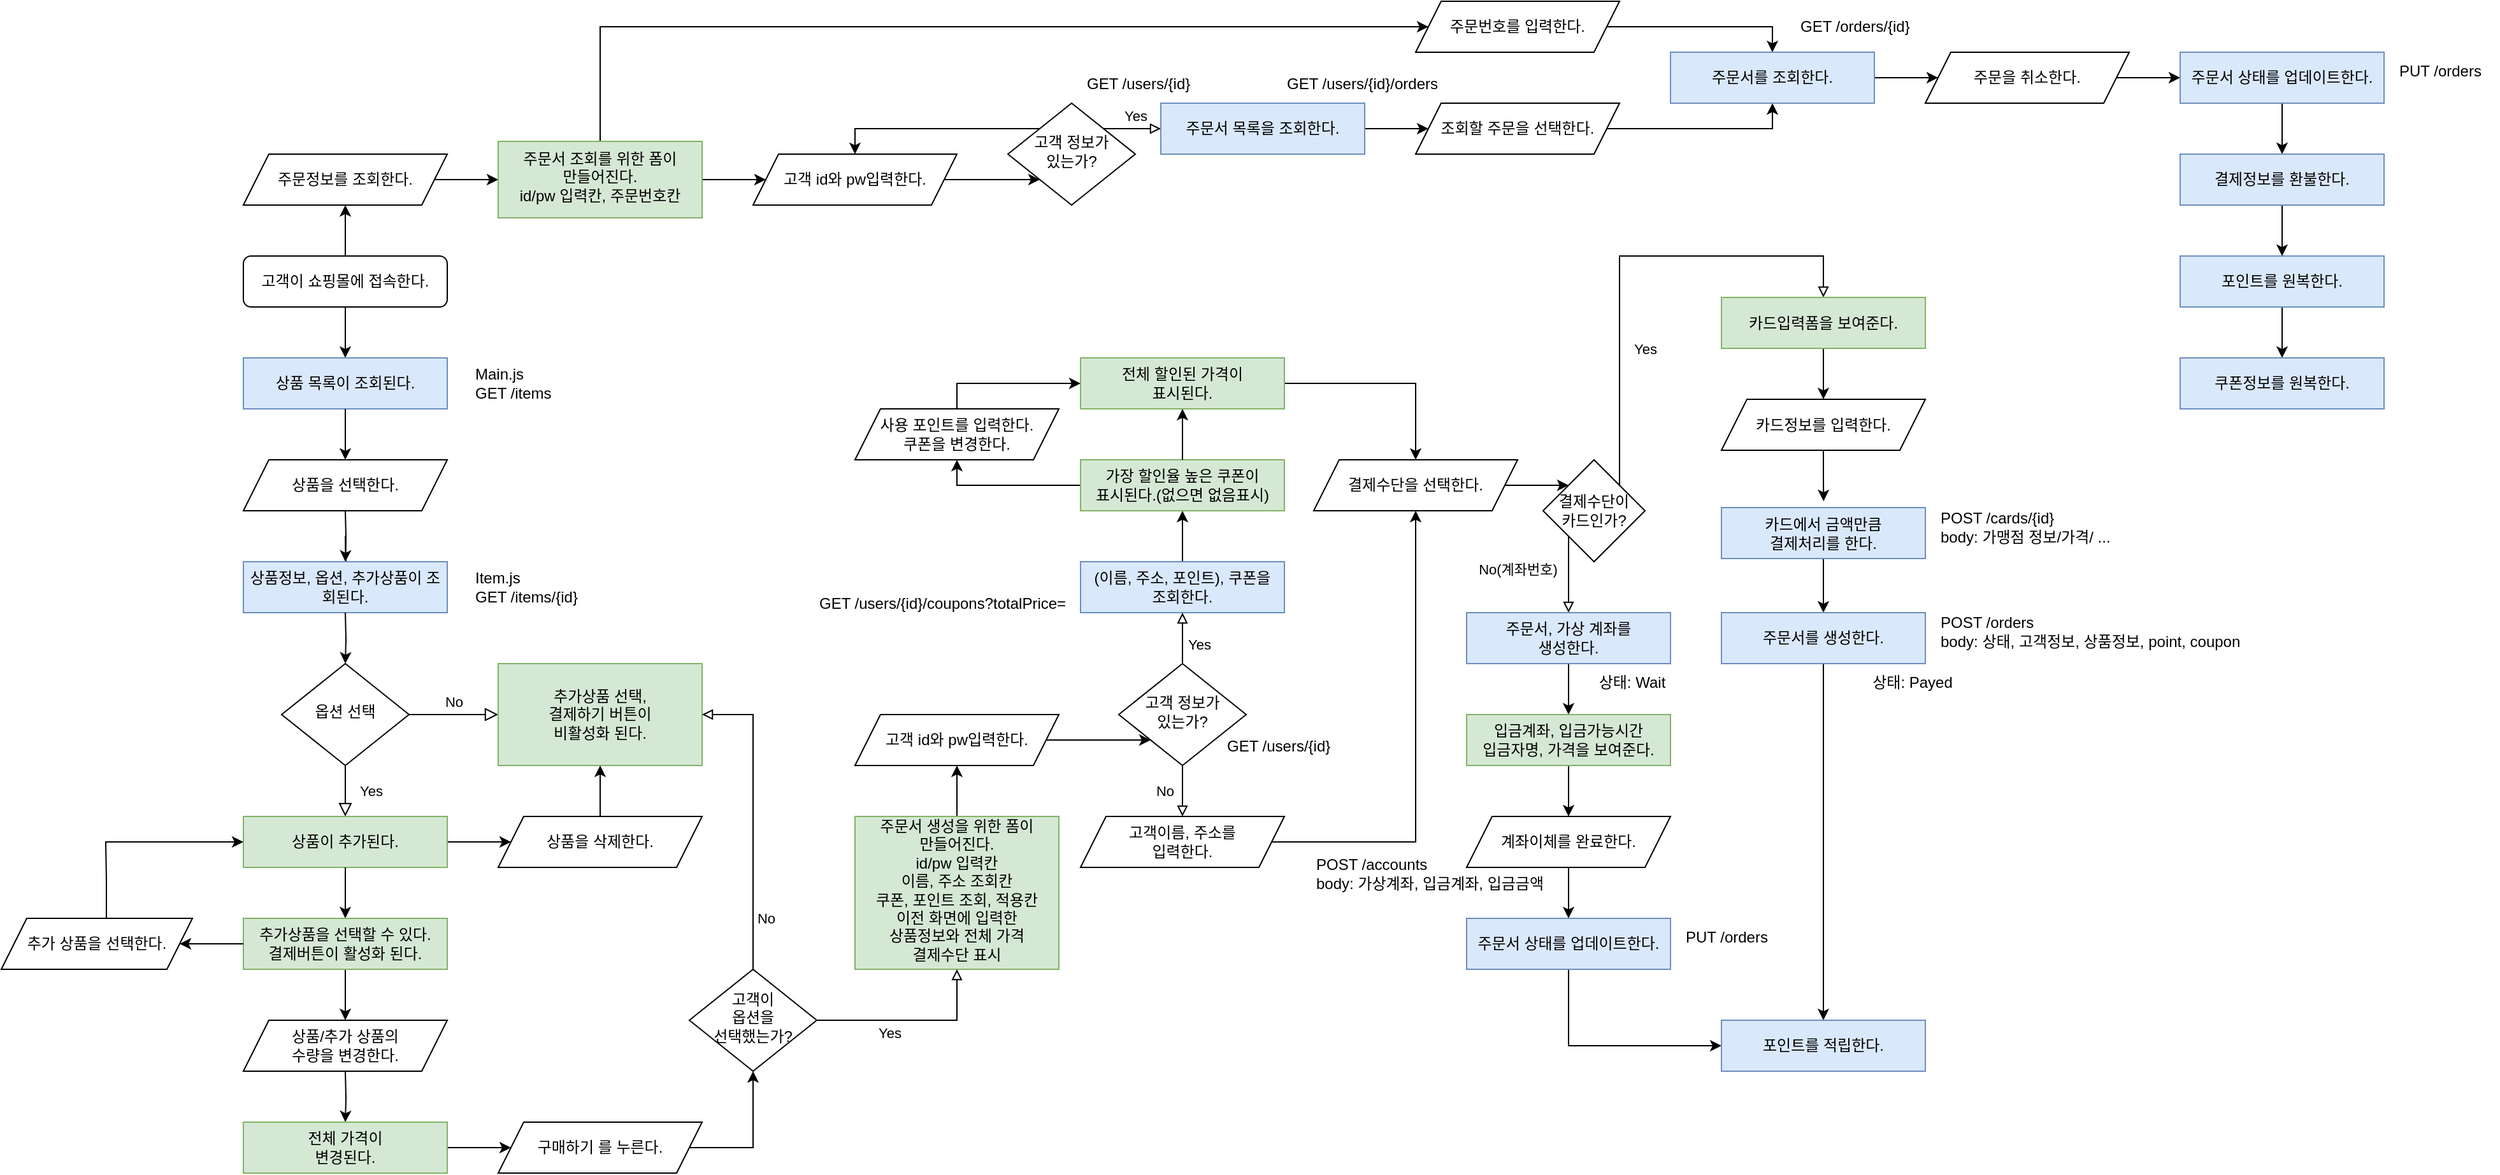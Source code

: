 <mxfile version="19.0.2" type="github">
  <diagram id="C5RBs43oDa-KdzZeNtuy" name="Page-1">
    <mxGraphModel dx="3025" dy="2531" grid="1" gridSize="10" guides="1" tooltips="1" connect="1" arrows="1" fold="1" page="1" pageScale="1" pageWidth="827" pageHeight="1169" math="0" shadow="0">
      <root>
        <mxCell id="WIyWlLk6GJQsqaUBKTNV-0" />
        <mxCell id="WIyWlLk6GJQsqaUBKTNV-1" parent="WIyWlLk6GJQsqaUBKTNV-0" />
        <mxCell id="dY1TT0LzCxmyBbOmpNRB-131" style="edgeStyle=orthogonalEdgeStyle;rounded=0;orthogonalLoop=1;jettySize=auto;html=1;exitX=0.5;exitY=0;exitDx=0;exitDy=0;endArrow=classic;endFill=1;" edge="1" parent="WIyWlLk6GJQsqaUBKTNV-1" source="WIyWlLk6GJQsqaUBKTNV-3" target="dY1TT0LzCxmyBbOmpNRB-130">
          <mxGeometry relative="1" as="geometry" />
        </mxCell>
        <mxCell id="WIyWlLk6GJQsqaUBKTNV-3" value="고객이 쇼핑몰에 접속한다." style="rounded=1;whiteSpace=wrap;html=1;fontSize=12;glass=0;strokeWidth=1;shadow=0;" parent="WIyWlLk6GJQsqaUBKTNV-1" vertex="1">
          <mxGeometry x="40" y="-120" width="160" height="40" as="geometry" />
        </mxCell>
        <mxCell id="WIyWlLk6GJQsqaUBKTNV-4" value="Yes" style="rounded=0;html=1;jettySize=auto;orthogonalLoop=1;fontSize=11;endArrow=block;endFill=0;endSize=8;strokeWidth=1;shadow=0;labelBackgroundColor=none;edgeStyle=orthogonalEdgeStyle;entryX=0.5;entryY=0;entryDx=0;entryDy=0;" parent="WIyWlLk6GJQsqaUBKTNV-1" source="WIyWlLk6GJQsqaUBKTNV-6" target="dY1TT0LzCxmyBbOmpNRB-15" edge="1">
          <mxGeometry y="20" relative="1" as="geometry">
            <mxPoint as="offset" />
            <mxPoint x="120" y="290" as="targetPoint" />
          </mxGeometry>
        </mxCell>
        <mxCell id="WIyWlLk6GJQsqaUBKTNV-5" value="No" style="edgeStyle=orthogonalEdgeStyle;rounded=0;html=1;jettySize=auto;orthogonalLoop=1;fontSize=11;endArrow=block;endFill=0;endSize=8;strokeWidth=1;shadow=0;labelBackgroundColor=none;entryX=0;entryY=0.5;entryDx=0;entryDy=0;" parent="WIyWlLk6GJQsqaUBKTNV-1" source="WIyWlLk6GJQsqaUBKTNV-6" target="WIyWlLk6GJQsqaUBKTNV-7" edge="1">
          <mxGeometry y="10" relative="1" as="geometry">
            <mxPoint as="offset" />
            <mxPoint x="220" y="220" as="targetPoint" />
          </mxGeometry>
        </mxCell>
        <mxCell id="WIyWlLk6GJQsqaUBKTNV-6" value="옵션 선택" style="rhombus;whiteSpace=wrap;html=1;shadow=0;fontFamily=Helvetica;fontSize=12;align=center;strokeWidth=1;spacing=6;spacingTop=-4;" parent="WIyWlLk6GJQsqaUBKTNV-1" vertex="1">
          <mxGeometry x="70" y="200" width="100" height="80" as="geometry" />
        </mxCell>
        <mxCell id="WIyWlLk6GJQsqaUBKTNV-7" value="추가상품 선택, &lt;br&gt;결제하기 버튼이 &lt;br&gt;비활성화 된다." style="rounded=0;whiteSpace=wrap;html=1;fontSize=12;glass=0;strokeWidth=1;shadow=0;fillColor=#d5e8d4;strokeColor=#82b366;" parent="WIyWlLk6GJQsqaUBKTNV-1" vertex="1">
          <mxGeometry x="240" y="200" width="160" height="80" as="geometry" />
        </mxCell>
        <mxCell id="dY1TT0LzCxmyBbOmpNRB-2" style="edgeStyle=orthogonalEdgeStyle;rounded=0;orthogonalLoop=1;jettySize=auto;html=1;exitX=0.5;exitY=1;exitDx=0;exitDy=0;" edge="1" parent="WIyWlLk6GJQsqaUBKTNV-1" source="WIyWlLk6GJQsqaUBKTNV-3" target="dY1TT0LzCxmyBbOmpNRB-0">
          <mxGeometry relative="1" as="geometry">
            <mxPoint x="310" y="120" as="targetPoint" />
          </mxGeometry>
        </mxCell>
        <mxCell id="dY1TT0LzCxmyBbOmpNRB-0" value="상품 목록이 조회된다." style="rounded=0;whiteSpace=wrap;html=1;fontSize=12;glass=0;strokeWidth=1;shadow=0;fillColor=#dae8fc;strokeColor=#6c8ebf;" vertex="1" parent="WIyWlLk6GJQsqaUBKTNV-1">
          <mxGeometry x="40" y="-40" width="160" height="40" as="geometry" />
        </mxCell>
        <mxCell id="dY1TT0LzCxmyBbOmpNRB-3" style="edgeStyle=orthogonalEdgeStyle;rounded=0;orthogonalLoop=1;jettySize=auto;html=1;exitX=0.5;exitY=1;exitDx=0;exitDy=0;" edge="1" parent="WIyWlLk6GJQsqaUBKTNV-1" source="dY1TT0LzCxmyBbOmpNRB-0">
          <mxGeometry relative="1" as="geometry">
            <mxPoint x="120" y="40" as="sourcePoint" />
            <mxPoint x="120" y="40" as="targetPoint" />
          </mxGeometry>
        </mxCell>
        <mxCell id="dY1TT0LzCxmyBbOmpNRB-10" value="" style="edgeStyle=orthogonalEdgeStyle;rounded=0;orthogonalLoop=1;jettySize=auto;html=1;" edge="1" parent="WIyWlLk6GJQsqaUBKTNV-1" target="dY1TT0LzCxmyBbOmpNRB-9">
          <mxGeometry relative="1" as="geometry">
            <mxPoint x="120" y="80.0" as="sourcePoint" />
          </mxGeometry>
        </mxCell>
        <mxCell id="dY1TT0LzCxmyBbOmpNRB-5" value="Item.js&lt;br&gt;GET /items/{id}" style="text;html=1;strokeColor=none;fillColor=none;align=left;verticalAlign=middle;whiteSpace=wrap;rounded=0;" vertex="1" parent="WIyWlLk6GJQsqaUBKTNV-1">
          <mxGeometry x="220" y="125" width="140" height="30" as="geometry" />
        </mxCell>
        <mxCell id="dY1TT0LzCxmyBbOmpNRB-6" value="Main.js&lt;br&gt;GET /items" style="text;html=1;strokeColor=none;fillColor=none;align=left;verticalAlign=middle;whiteSpace=wrap;rounded=0;" vertex="1" parent="WIyWlLk6GJQsqaUBKTNV-1">
          <mxGeometry x="220" y="-35" width="170" height="30" as="geometry" />
        </mxCell>
        <mxCell id="dY1TT0LzCxmyBbOmpNRB-8" style="edgeStyle=orthogonalEdgeStyle;rounded=0;orthogonalLoop=1;jettySize=auto;html=1;exitX=0.5;exitY=1;exitDx=0;exitDy=0;" edge="1" parent="WIyWlLk6GJQsqaUBKTNV-1" target="dY1TT0LzCxmyBbOmpNRB-9">
          <mxGeometry relative="1" as="geometry">
            <mxPoint x="120" y="100" as="sourcePoint" />
            <mxPoint x="310" y="240" as="targetPoint" />
          </mxGeometry>
        </mxCell>
        <mxCell id="dY1TT0LzCxmyBbOmpNRB-9" value="상품정보, 옵션, 추가상품이 조회된다." style="rounded=0;whiteSpace=wrap;html=1;fontSize=12;glass=0;strokeWidth=1;shadow=0;fillColor=#dae8fc;strokeColor=#6c8ebf;" vertex="1" parent="WIyWlLk6GJQsqaUBKTNV-1">
          <mxGeometry x="40" y="120" width="160" height="40" as="geometry" />
        </mxCell>
        <mxCell id="dY1TT0LzCxmyBbOmpNRB-12" style="edgeStyle=orthogonalEdgeStyle;rounded=0;orthogonalLoop=1;jettySize=auto;html=1;entryX=0.5;entryY=0;entryDx=0;entryDy=0;" edge="1" parent="WIyWlLk6GJQsqaUBKTNV-1" target="WIyWlLk6GJQsqaUBKTNV-6">
          <mxGeometry relative="1" as="geometry">
            <mxPoint x="120" y="160" as="sourcePoint" />
            <mxPoint x="130" y="130" as="targetPoint" />
          </mxGeometry>
        </mxCell>
        <mxCell id="dY1TT0LzCxmyBbOmpNRB-30" value="" style="edgeStyle=orthogonalEdgeStyle;rounded=0;orthogonalLoop=1;jettySize=auto;html=1;entryX=0;entryY=0.5;entryDx=0;entryDy=0;" edge="1" parent="WIyWlLk6GJQsqaUBKTNV-1" source="dY1TT0LzCxmyBbOmpNRB-15" target="dY1TT0LzCxmyBbOmpNRB-52">
          <mxGeometry relative="1" as="geometry">
            <mxPoint x="240" y="340" as="targetPoint" />
          </mxGeometry>
        </mxCell>
        <mxCell id="dY1TT0LzCxmyBbOmpNRB-15" value="상품이 추가된다." style="rounded=0;whiteSpace=wrap;html=1;fontSize=12;glass=0;strokeWidth=1;shadow=0;fillColor=#d5e8d4;strokeColor=#82b366;" vertex="1" parent="WIyWlLk6GJQsqaUBKTNV-1">
          <mxGeometry x="40" y="320" width="160" height="40" as="geometry" />
        </mxCell>
        <mxCell id="dY1TT0LzCxmyBbOmpNRB-20" style="edgeStyle=orthogonalEdgeStyle;rounded=0;orthogonalLoop=1;jettySize=auto;html=1;exitX=0.5;exitY=1;exitDx=0;exitDy=0;entryX=0.5;entryY=0;entryDx=0;entryDy=0;" edge="1" parent="WIyWlLk6GJQsqaUBKTNV-1" source="dY1TT0LzCxmyBbOmpNRB-15" target="dY1TT0LzCxmyBbOmpNRB-26">
          <mxGeometry relative="1" as="geometry">
            <mxPoint x="19.89" y="330" as="sourcePoint" />
            <mxPoint x="19.89" y="350" as="targetPoint" />
            <Array as="points">
              <mxPoint x="120" y="400" />
            </Array>
          </mxGeometry>
        </mxCell>
        <mxCell id="dY1TT0LzCxmyBbOmpNRB-23" style="edgeStyle=orthogonalEdgeStyle;rounded=0;orthogonalLoop=1;jettySize=auto;html=1;entryX=0;entryY=0.5;entryDx=0;entryDy=0;exitX=0.55;exitY=-0.002;exitDx=0;exitDy=0;exitPerimeter=0;" edge="1" parent="WIyWlLk6GJQsqaUBKTNV-1" source="dY1TT0LzCxmyBbOmpNRB-55" target="dY1TT0LzCxmyBbOmpNRB-15">
          <mxGeometry relative="1" as="geometry">
            <mxPoint x="-160" y="420" as="sourcePoint" />
            <mxPoint y="380.0" as="targetPoint" />
            <Array as="points">
              <mxPoint x="-68" y="370" />
              <mxPoint x="-68" y="370" />
              <mxPoint x="-68" y="340" />
            </Array>
          </mxGeometry>
        </mxCell>
        <mxCell id="dY1TT0LzCxmyBbOmpNRB-33" value="" style="edgeStyle=orthogonalEdgeStyle;rounded=0;orthogonalLoop=1;jettySize=auto;html=1;" edge="1" parent="WIyWlLk6GJQsqaUBKTNV-1" source="dY1TT0LzCxmyBbOmpNRB-26">
          <mxGeometry relative="1" as="geometry">
            <mxPoint x="120" y="480" as="targetPoint" />
          </mxGeometry>
        </mxCell>
        <mxCell id="dY1TT0LzCxmyBbOmpNRB-26" value="&lt;span style=&quot;&quot;&gt;추가상품을 선택할 수 있다.&lt;/span&gt;&lt;br style=&quot;&quot;&gt;&lt;span style=&quot;&quot;&gt;결제버튼이 활성화 된다.&lt;/span&gt;" style="rounded=0;whiteSpace=wrap;html=1;fontSize=12;glass=0;strokeWidth=1;shadow=0;fillColor=#d5e8d4;strokeColor=#82b366;" vertex="1" parent="WIyWlLk6GJQsqaUBKTNV-1">
          <mxGeometry x="40" y="400" width="160" height="40" as="geometry" />
        </mxCell>
        <mxCell id="dY1TT0LzCxmyBbOmpNRB-28" style="edgeStyle=orthogonalEdgeStyle;rounded=0;orthogonalLoop=1;jettySize=auto;html=1;exitX=0;exitY=0.5;exitDx=0;exitDy=0;entryX=1;entryY=0.5;entryDx=0;entryDy=0;" edge="1" parent="WIyWlLk6GJQsqaUBKTNV-1" source="dY1TT0LzCxmyBbOmpNRB-26" target="dY1TT0LzCxmyBbOmpNRB-55">
          <mxGeometry relative="1" as="geometry">
            <mxPoint x="10" y="390.0" as="sourcePoint" />
            <mxPoint y="420" as="targetPoint" />
            <Array as="points" />
          </mxGeometry>
        </mxCell>
        <mxCell id="dY1TT0LzCxmyBbOmpNRB-31" style="edgeStyle=orthogonalEdgeStyle;rounded=0;orthogonalLoop=1;jettySize=auto;html=1;exitX=0.5;exitY=0;exitDx=0;exitDy=0;" edge="1" parent="WIyWlLk6GJQsqaUBKTNV-1" source="dY1TT0LzCxmyBbOmpNRB-52" target="WIyWlLk6GJQsqaUBKTNV-7">
          <mxGeometry relative="1" as="geometry">
            <mxPoint x="400" y="340" as="sourcePoint" />
            <Array as="points">
              <mxPoint x="320" y="320" />
            </Array>
          </mxGeometry>
        </mxCell>
        <mxCell id="dY1TT0LzCxmyBbOmpNRB-37" value="" style="edgeStyle=orthogonalEdgeStyle;rounded=0;orthogonalLoop=1;jettySize=auto;html=1;" edge="1" parent="WIyWlLk6GJQsqaUBKTNV-1" target="dY1TT0LzCxmyBbOmpNRB-36">
          <mxGeometry relative="1" as="geometry">
            <mxPoint x="120" y="520" as="sourcePoint" />
          </mxGeometry>
        </mxCell>
        <mxCell id="dY1TT0LzCxmyBbOmpNRB-34" style="edgeStyle=orthogonalEdgeStyle;rounded=0;orthogonalLoop=1;jettySize=auto;html=1;exitX=0.5;exitY=1;exitDx=0;exitDy=0;" edge="1" parent="WIyWlLk6GJQsqaUBKTNV-1">
          <mxGeometry relative="1" as="geometry">
            <mxPoint x="120" y="520" as="sourcePoint" />
            <mxPoint x="120" y="520" as="targetPoint" />
          </mxGeometry>
        </mxCell>
        <mxCell id="dY1TT0LzCxmyBbOmpNRB-39" value="" style="edgeStyle=orthogonalEdgeStyle;rounded=0;orthogonalLoop=1;jettySize=auto;html=1;entryX=0;entryY=0.5;entryDx=0;entryDy=0;" edge="1" parent="WIyWlLk6GJQsqaUBKTNV-1" source="dY1TT0LzCxmyBbOmpNRB-36" target="dY1TT0LzCxmyBbOmpNRB-58">
          <mxGeometry relative="1" as="geometry">
            <mxPoint x="240" y="580" as="targetPoint" />
          </mxGeometry>
        </mxCell>
        <mxCell id="dY1TT0LzCxmyBbOmpNRB-36" value="전체 가격이 &lt;br&gt;변경된다." style="whiteSpace=wrap;html=1;rounded=0;glass=0;strokeWidth=1;shadow=0;fillColor=#d5e8d4;strokeColor=#82b366;" vertex="1" parent="WIyWlLk6GJQsqaUBKTNV-1">
          <mxGeometry x="40" y="560" width="160" height="40" as="geometry" />
        </mxCell>
        <mxCell id="dY1TT0LzCxmyBbOmpNRB-41" style="edgeStyle=orthogonalEdgeStyle;rounded=0;orthogonalLoop=1;jettySize=auto;html=1;exitX=1;exitY=0.5;exitDx=0;exitDy=0;entryX=0.5;entryY=1;entryDx=0;entryDy=0;" edge="1" parent="WIyWlLk6GJQsqaUBKTNV-1" source="dY1TT0LzCxmyBbOmpNRB-58" target="dY1TT0LzCxmyBbOmpNRB-40">
          <mxGeometry relative="1" as="geometry">
            <mxPoint x="400" y="580" as="sourcePoint" />
            <Array as="points">
              <mxPoint x="440" y="580" />
            </Array>
          </mxGeometry>
        </mxCell>
        <mxCell id="dY1TT0LzCxmyBbOmpNRB-43" style="edgeStyle=orthogonalEdgeStyle;rounded=0;orthogonalLoop=1;jettySize=auto;html=1;exitX=0.5;exitY=0;exitDx=0;exitDy=0;entryX=1;entryY=0.5;entryDx=0;entryDy=0;endArrow=block;endFill=0;" edge="1" parent="WIyWlLk6GJQsqaUBKTNV-1" source="dY1TT0LzCxmyBbOmpNRB-40" target="WIyWlLk6GJQsqaUBKTNV-7">
          <mxGeometry relative="1" as="geometry" />
        </mxCell>
        <mxCell id="dY1TT0LzCxmyBbOmpNRB-44" value="No" style="edgeLabel;html=1;align=center;verticalAlign=middle;resizable=0;points=[];" vertex="1" connectable="0" parent="dY1TT0LzCxmyBbOmpNRB-43">
          <mxGeometry x="-0.468" y="-4" relative="1" as="geometry">
            <mxPoint x="6" y="24" as="offset" />
          </mxGeometry>
        </mxCell>
        <mxCell id="dY1TT0LzCxmyBbOmpNRB-46" value="" style="edgeStyle=orthogonalEdgeStyle;rounded=0;orthogonalLoop=1;jettySize=auto;html=1;entryX=0.5;entryY=1;entryDx=0;entryDy=0;exitX=0.5;exitY=0;exitDx=0;exitDy=0;" edge="1" parent="WIyWlLk6GJQsqaUBKTNV-1" source="dY1TT0LzCxmyBbOmpNRB-67" target="dY1TT0LzCxmyBbOmpNRB-47">
          <mxGeometry relative="1" as="geometry">
            <mxPoint x="890" y="150" as="sourcePoint" />
            <mxPoint x="920" y="150" as="targetPoint" />
          </mxGeometry>
        </mxCell>
        <mxCell id="dY1TT0LzCxmyBbOmpNRB-63" value="" style="edgeStyle=orthogonalEdgeStyle;rounded=0;orthogonalLoop=1;jettySize=auto;html=1;entryX=0.5;entryY=1;entryDx=0;entryDy=0;endArrow=block;endFill=0;" edge="1" parent="WIyWlLk6GJQsqaUBKTNV-1" source="dY1TT0LzCxmyBbOmpNRB-40" target="dY1TT0LzCxmyBbOmpNRB-62">
          <mxGeometry relative="1" as="geometry" />
        </mxCell>
        <mxCell id="dY1TT0LzCxmyBbOmpNRB-64" value="Yes" style="edgeLabel;html=1;align=center;verticalAlign=middle;resizable=0;points=[];" vertex="1" connectable="0" parent="dY1TT0LzCxmyBbOmpNRB-63">
          <mxGeometry x="-0.185" y="-3" relative="1" as="geometry">
            <mxPoint x="-4" y="7" as="offset" />
          </mxGeometry>
        </mxCell>
        <mxCell id="dY1TT0LzCxmyBbOmpNRB-40" value="고객이 &lt;br&gt;옵션을 &lt;br&gt;선택했는가?" style="rhombus;whiteSpace=wrap;html=1;shadow=0;fontFamily=Helvetica;fontSize=12;align=center;strokeWidth=1;spacing=6;spacingTop=-4;" vertex="1" parent="WIyWlLk6GJQsqaUBKTNV-1">
          <mxGeometry x="390" y="440" width="100" height="80" as="geometry" />
        </mxCell>
        <mxCell id="dY1TT0LzCxmyBbOmpNRB-87" style="edgeStyle=orthogonalEdgeStyle;rounded=0;orthogonalLoop=1;jettySize=auto;html=1;exitX=0;exitY=0.5;exitDx=0;exitDy=0;entryX=0.5;entryY=1;entryDx=0;entryDy=0;endArrow=classic;endFill=1;" edge="1" parent="WIyWlLk6GJQsqaUBKTNV-1" source="dY1TT0LzCxmyBbOmpNRB-47" target="dY1TT0LzCxmyBbOmpNRB-86">
          <mxGeometry relative="1" as="geometry" />
        </mxCell>
        <mxCell id="dY1TT0LzCxmyBbOmpNRB-47" value="가장 할인율 높은 쿠폰이 &lt;br&gt;표시된다.(없으면 없음표시)" style="rounded=0;whiteSpace=wrap;html=1;fillColor=#d5e8d4;strokeColor=#82b366;glass=0;strokeWidth=1;shadow=0;" vertex="1" parent="WIyWlLk6GJQsqaUBKTNV-1">
          <mxGeometry x="697" y="40" width="160" height="40" as="geometry" />
        </mxCell>
        <mxCell id="dY1TT0LzCxmyBbOmpNRB-48" value="GET /users/{id}" style="text;html=1;strokeColor=none;fillColor=none;align=left;verticalAlign=middle;whiteSpace=wrap;rounded=0;" vertex="1" parent="WIyWlLk6GJQsqaUBKTNV-1">
          <mxGeometry x="810" y="250" width="200" height="30" as="geometry" />
        </mxCell>
        <mxCell id="dY1TT0LzCxmyBbOmpNRB-51" value="상품을 선택한다." style="shape=parallelogram;perimeter=parallelogramPerimeter;whiteSpace=wrap;html=1;fixedSize=1;" vertex="1" parent="WIyWlLk6GJQsqaUBKTNV-1">
          <mxGeometry x="40" y="40" width="160" height="40" as="geometry" />
        </mxCell>
        <mxCell id="dY1TT0LzCxmyBbOmpNRB-52" value="&lt;span style=&quot;&quot;&gt;상품을 삭제한다.&lt;/span&gt;" style="shape=parallelogram;perimeter=parallelogramPerimeter;whiteSpace=wrap;html=1;fixedSize=1;" vertex="1" parent="WIyWlLk6GJQsqaUBKTNV-1">
          <mxGeometry x="240" y="320" width="160" height="40" as="geometry" />
        </mxCell>
        <mxCell id="dY1TT0LzCxmyBbOmpNRB-55" value="&lt;span style=&quot;&quot;&gt;추가 상품을 선택한다.&lt;/span&gt;" style="shape=parallelogram;perimeter=parallelogramPerimeter;whiteSpace=wrap;html=1;fixedSize=1;" vertex="1" parent="WIyWlLk6GJQsqaUBKTNV-1">
          <mxGeometry x="-150" y="400" width="150" height="40" as="geometry" />
        </mxCell>
        <mxCell id="dY1TT0LzCxmyBbOmpNRB-56" value="상품/추가 상품의&lt;br&gt;수량을 변경한다." style="shape=parallelogram;perimeter=parallelogramPerimeter;whiteSpace=wrap;html=1;fixedSize=1;" vertex="1" parent="WIyWlLk6GJQsqaUBKTNV-1">
          <mxGeometry x="40" y="480" width="160" height="40" as="geometry" />
        </mxCell>
        <mxCell id="dY1TT0LzCxmyBbOmpNRB-58" value="구매하기 를 누른다." style="shape=parallelogram;perimeter=parallelogramPerimeter;whiteSpace=wrap;html=1;fixedSize=1;" vertex="1" parent="WIyWlLk6GJQsqaUBKTNV-1">
          <mxGeometry x="240" y="560" width="160" height="40" as="geometry" />
        </mxCell>
        <mxCell id="dY1TT0LzCxmyBbOmpNRB-66" style="edgeStyle=orthogonalEdgeStyle;rounded=0;orthogonalLoop=1;jettySize=auto;html=1;entryX=0.5;entryY=1;entryDx=0;entryDy=0;" edge="1" parent="WIyWlLk6GJQsqaUBKTNV-1" source="dY1TT0LzCxmyBbOmpNRB-62" target="dY1TT0LzCxmyBbOmpNRB-65">
          <mxGeometry relative="1" as="geometry" />
        </mxCell>
        <mxCell id="dY1TT0LzCxmyBbOmpNRB-62" value="주문서 생성을 위한 폼이 &lt;br&gt;만들어진다.&lt;br&gt;id/pw 입력칸&lt;br&gt;이름, 주소 조회칸&lt;br&gt;쿠폰, 포인트 조회, 적용칸&lt;br&gt;이전 화면에 입력한 &lt;br&gt;상품정보와 전체 가격 &lt;br&gt;결제수단 표시" style="whiteSpace=wrap;html=1;shadow=0;strokeWidth=1;spacing=6;spacingTop=-4;fillColor=#d5e8d4;strokeColor=#82b366;" vertex="1" parent="WIyWlLk6GJQsqaUBKTNV-1">
          <mxGeometry x="520" y="320" width="160" height="120" as="geometry" />
        </mxCell>
        <mxCell id="dY1TT0LzCxmyBbOmpNRB-68" style="edgeStyle=orthogonalEdgeStyle;rounded=0;orthogonalLoop=1;jettySize=auto;html=1;exitX=1;exitY=0.5;exitDx=0;exitDy=0;entryX=0;entryY=1;entryDx=0;entryDy=0;" edge="1" parent="WIyWlLk6GJQsqaUBKTNV-1" source="dY1TT0LzCxmyBbOmpNRB-65" target="dY1TT0LzCxmyBbOmpNRB-72">
          <mxGeometry relative="1" as="geometry" />
        </mxCell>
        <mxCell id="dY1TT0LzCxmyBbOmpNRB-65" value="&lt;span style=&quot;&quot;&gt;고객 id와 pw입력한다.&lt;/span&gt;" style="shape=parallelogram;perimeter=parallelogramPerimeter;whiteSpace=wrap;html=1;fixedSize=1;" vertex="1" parent="WIyWlLk6GJQsqaUBKTNV-1">
          <mxGeometry x="520" y="240" width="160" height="40" as="geometry" />
        </mxCell>
        <mxCell id="dY1TT0LzCxmyBbOmpNRB-67" value="(이름, 주소, 포인트), 쿠폰을&lt;br&gt;조회한다." style="rounded=0;whiteSpace=wrap;html=1;fontSize=12;glass=0;strokeWidth=1;shadow=0;fillColor=#dae8fc;strokeColor=#6c8ebf;" vertex="1" parent="WIyWlLk6GJQsqaUBKTNV-1">
          <mxGeometry x="697" y="120" width="160" height="40" as="geometry" />
        </mxCell>
        <mxCell id="dY1TT0LzCxmyBbOmpNRB-71" value="GET /users/{id}/coupons?totalPrice=" style="text;html=1;strokeColor=none;fillColor=none;align=left;verticalAlign=middle;whiteSpace=wrap;rounded=0;" vertex="1" parent="WIyWlLk6GJQsqaUBKTNV-1">
          <mxGeometry x="490" y="137.5" width="203" height="30" as="geometry" />
        </mxCell>
        <mxCell id="dY1TT0LzCxmyBbOmpNRB-73" style="edgeStyle=orthogonalEdgeStyle;rounded=0;orthogonalLoop=1;jettySize=auto;html=1;exitX=0.5;exitY=0;exitDx=0;exitDy=0;entryX=0.5;entryY=1;entryDx=0;entryDy=0;endArrow=block;endFill=0;" edge="1" parent="WIyWlLk6GJQsqaUBKTNV-1" source="dY1TT0LzCxmyBbOmpNRB-72" target="dY1TT0LzCxmyBbOmpNRB-67">
          <mxGeometry relative="1" as="geometry" />
        </mxCell>
        <mxCell id="dY1TT0LzCxmyBbOmpNRB-75" value="Yes" style="edgeLabel;html=1;align=center;verticalAlign=middle;resizable=0;points=[];" vertex="1" connectable="0" parent="dY1TT0LzCxmyBbOmpNRB-73">
          <mxGeometry x="-0.147" y="1" relative="1" as="geometry">
            <mxPoint x="14" y="2" as="offset" />
          </mxGeometry>
        </mxCell>
        <mxCell id="dY1TT0LzCxmyBbOmpNRB-80" value="" style="edgeStyle=orthogonalEdgeStyle;rounded=0;orthogonalLoop=1;jettySize=auto;html=1;endArrow=block;endFill=0;exitX=0.5;exitY=1;exitDx=0;exitDy=0;" edge="1" parent="WIyWlLk6GJQsqaUBKTNV-1" source="dY1TT0LzCxmyBbOmpNRB-72" target="dY1TT0LzCxmyBbOmpNRB-81">
          <mxGeometry relative="1" as="geometry">
            <mxPoint x="777" y="160.0" as="targetPoint" />
          </mxGeometry>
        </mxCell>
        <mxCell id="dY1TT0LzCxmyBbOmpNRB-82" value="No" style="edgeLabel;html=1;align=center;verticalAlign=middle;resizable=0;points=[];" vertex="1" connectable="0" parent="dY1TT0LzCxmyBbOmpNRB-80">
          <mxGeometry x="0.459" relative="1" as="geometry">
            <mxPoint x="-14" y="-9" as="offset" />
          </mxGeometry>
        </mxCell>
        <mxCell id="dY1TT0LzCxmyBbOmpNRB-72" value="고객 정보가 &lt;br&gt;있는가?" style="rhombus;whiteSpace=wrap;html=1;shadow=0;fontFamily=Helvetica;fontSize=12;align=center;strokeWidth=1;spacing=6;spacingTop=-4;" vertex="1" parent="WIyWlLk6GJQsqaUBKTNV-1">
          <mxGeometry x="727" y="200" width="100" height="80" as="geometry" />
        </mxCell>
        <mxCell id="dY1TT0LzCxmyBbOmpNRB-91" style="edgeStyle=orthogonalEdgeStyle;rounded=0;orthogonalLoop=1;jettySize=auto;html=1;exitX=1;exitY=0.5;exitDx=0;exitDy=0;entryX=0.5;entryY=1;entryDx=0;entryDy=0;endArrow=classic;endFill=1;" edge="1" parent="WIyWlLk6GJQsqaUBKTNV-1" source="dY1TT0LzCxmyBbOmpNRB-81" target="dY1TT0LzCxmyBbOmpNRB-89">
          <mxGeometry relative="1" as="geometry" />
        </mxCell>
        <mxCell id="dY1TT0LzCxmyBbOmpNRB-81" value="고객이름, 주소를&lt;br&gt;입력한다." style="shape=parallelogram;perimeter=parallelogramPerimeter;whiteSpace=wrap;html=1;fixedSize=1;" vertex="1" parent="WIyWlLk6GJQsqaUBKTNV-1">
          <mxGeometry x="697" y="320" width="160" height="40" as="geometry" />
        </mxCell>
        <mxCell id="dY1TT0LzCxmyBbOmpNRB-90" style="edgeStyle=orthogonalEdgeStyle;rounded=0;orthogonalLoop=1;jettySize=auto;html=1;exitX=1;exitY=0.5;exitDx=0;exitDy=0;entryX=0.5;entryY=0;entryDx=0;entryDy=0;endArrow=classic;endFill=1;" edge="1" parent="WIyWlLk6GJQsqaUBKTNV-1" source="dY1TT0LzCxmyBbOmpNRB-84" target="dY1TT0LzCxmyBbOmpNRB-89">
          <mxGeometry relative="1" as="geometry" />
        </mxCell>
        <mxCell id="dY1TT0LzCxmyBbOmpNRB-84" value="전체 할인된 가격이 &lt;br&gt;표시된다." style="rounded=0;whiteSpace=wrap;html=1;fillColor=#d5e8d4;strokeColor=#82b366;glass=0;strokeWidth=1;shadow=0;" vertex="1" parent="WIyWlLk6GJQsqaUBKTNV-1">
          <mxGeometry x="697" y="-40" width="160" height="40" as="geometry" />
        </mxCell>
        <mxCell id="dY1TT0LzCxmyBbOmpNRB-85" value="" style="edgeStyle=orthogonalEdgeStyle;rounded=0;orthogonalLoop=1;jettySize=auto;html=1;entryX=0.5;entryY=1;entryDx=0;entryDy=0;" edge="1" parent="WIyWlLk6GJQsqaUBKTNV-1" source="dY1TT0LzCxmyBbOmpNRB-47" target="dY1TT0LzCxmyBbOmpNRB-84">
          <mxGeometry relative="1" as="geometry">
            <mxPoint x="777" y="40" as="sourcePoint" />
            <mxPoint x="787" y="90.0" as="targetPoint" />
          </mxGeometry>
        </mxCell>
        <mxCell id="dY1TT0LzCxmyBbOmpNRB-88" style="edgeStyle=orthogonalEdgeStyle;rounded=0;orthogonalLoop=1;jettySize=auto;html=1;exitX=0.5;exitY=0;exitDx=0;exitDy=0;entryX=0;entryY=0.5;entryDx=0;entryDy=0;endArrow=classic;endFill=1;" edge="1" parent="WIyWlLk6GJQsqaUBKTNV-1" source="dY1TT0LzCxmyBbOmpNRB-86" target="dY1TT0LzCxmyBbOmpNRB-84">
          <mxGeometry relative="1" as="geometry" />
        </mxCell>
        <mxCell id="dY1TT0LzCxmyBbOmpNRB-86" value="사용 포인트를 입력한다.&lt;br&gt;쿠폰을 변경한다." style="shape=parallelogram;perimeter=parallelogramPerimeter;whiteSpace=wrap;html=1;fixedSize=1;" vertex="1" parent="WIyWlLk6GJQsqaUBKTNV-1">
          <mxGeometry x="520" width="160" height="40" as="geometry" />
        </mxCell>
        <mxCell id="dY1TT0LzCxmyBbOmpNRB-94" style="edgeStyle=orthogonalEdgeStyle;rounded=0;orthogonalLoop=1;jettySize=auto;html=1;exitX=1;exitY=0.5;exitDx=0;exitDy=0;entryX=0;entryY=0;entryDx=0;entryDy=0;endArrow=classic;endFill=1;" edge="1" parent="WIyWlLk6GJQsqaUBKTNV-1" source="dY1TT0LzCxmyBbOmpNRB-89" target="dY1TT0LzCxmyBbOmpNRB-92">
          <mxGeometry relative="1" as="geometry" />
        </mxCell>
        <mxCell id="dY1TT0LzCxmyBbOmpNRB-89" value="결제수단을 선택한다." style="shape=parallelogram;perimeter=parallelogramPerimeter;whiteSpace=wrap;html=1;fixedSize=1;" vertex="1" parent="WIyWlLk6GJQsqaUBKTNV-1">
          <mxGeometry x="880" y="40" width="160" height="40" as="geometry" />
        </mxCell>
        <mxCell id="dY1TT0LzCxmyBbOmpNRB-96" style="edgeStyle=orthogonalEdgeStyle;rounded=0;orthogonalLoop=1;jettySize=auto;html=1;exitX=1;exitY=0;exitDx=0;exitDy=0;endArrow=block;endFill=0;entryX=0.5;entryY=0;entryDx=0;entryDy=0;" edge="1" parent="WIyWlLk6GJQsqaUBKTNV-1" source="dY1TT0LzCxmyBbOmpNRB-92" target="dY1TT0LzCxmyBbOmpNRB-97">
          <mxGeometry relative="1" as="geometry">
            <mxPoint x="1160" y="100" as="targetPoint" />
            <Array as="points">
              <mxPoint x="1120" y="-120" />
              <mxPoint x="1280" y="-120" />
            </Array>
          </mxGeometry>
        </mxCell>
        <mxCell id="dY1TT0LzCxmyBbOmpNRB-104" value="Yes" style="edgeLabel;html=1;align=center;verticalAlign=middle;resizable=0;points=[];" vertex="1" connectable="0" parent="dY1TT0LzCxmyBbOmpNRB-96">
          <mxGeometry x="-0.267" y="1" relative="1" as="geometry">
            <mxPoint x="21" y="29" as="offset" />
          </mxGeometry>
        </mxCell>
        <mxCell id="dY1TT0LzCxmyBbOmpNRB-103" style="edgeStyle=orthogonalEdgeStyle;rounded=0;orthogonalLoop=1;jettySize=auto;html=1;exitX=0;exitY=1;exitDx=0;exitDy=0;endArrow=block;endFill=0;entryX=0.5;entryY=0;entryDx=0;entryDy=0;" edge="1" parent="WIyWlLk6GJQsqaUBKTNV-1" source="dY1TT0LzCxmyBbOmpNRB-92" target="dY1TT0LzCxmyBbOmpNRB-111">
          <mxGeometry relative="1" as="geometry">
            <mxPoint x="1080" y="160" as="targetPoint" />
          </mxGeometry>
        </mxCell>
        <mxCell id="dY1TT0LzCxmyBbOmpNRB-105" value="No(계좌번호)" style="edgeLabel;html=1;align=center;verticalAlign=middle;resizable=0;points=[];" vertex="1" connectable="0" parent="dY1TT0LzCxmyBbOmpNRB-103">
          <mxGeometry x="0.26" y="1" relative="1" as="geometry">
            <mxPoint x="-41" y="-12" as="offset" />
          </mxGeometry>
        </mxCell>
        <mxCell id="dY1TT0LzCxmyBbOmpNRB-92" value="결제수단이&lt;br&gt;카드인가?" style="rhombus;whiteSpace=wrap;html=1;" vertex="1" parent="WIyWlLk6GJQsqaUBKTNV-1">
          <mxGeometry x="1060" y="40" width="80" height="80" as="geometry" />
        </mxCell>
        <mxCell id="dY1TT0LzCxmyBbOmpNRB-101" style="edgeStyle=orthogonalEdgeStyle;rounded=0;orthogonalLoop=1;jettySize=auto;html=1;exitX=0.5;exitY=1;exitDx=0;exitDy=0;entryX=0.5;entryY=0;entryDx=0;entryDy=0;endArrow=classic;endFill=1;" edge="1" parent="WIyWlLk6GJQsqaUBKTNV-1" source="dY1TT0LzCxmyBbOmpNRB-97" target="dY1TT0LzCxmyBbOmpNRB-100">
          <mxGeometry relative="1" as="geometry" />
        </mxCell>
        <mxCell id="dY1TT0LzCxmyBbOmpNRB-97" value="카드입력폼을 보여준다." style="rounded=0;whiteSpace=wrap;html=1;fillColor=#d5e8d4;strokeColor=#82b366;glass=0;strokeWidth=1;shadow=0;" vertex="1" parent="WIyWlLk6GJQsqaUBKTNV-1">
          <mxGeometry x="1200" y="-87.5" width="160" height="40" as="geometry" />
        </mxCell>
        <mxCell id="dY1TT0LzCxmyBbOmpNRB-107" style="edgeStyle=orthogonalEdgeStyle;rounded=0;orthogonalLoop=1;jettySize=auto;html=1;exitX=0.5;exitY=1;exitDx=0;exitDy=0;endArrow=classic;endFill=1;" edge="1" parent="WIyWlLk6GJQsqaUBKTNV-1" source="dY1TT0LzCxmyBbOmpNRB-100">
          <mxGeometry relative="1" as="geometry">
            <mxPoint x="1280.143" y="72.5" as="targetPoint" />
          </mxGeometry>
        </mxCell>
        <mxCell id="dY1TT0LzCxmyBbOmpNRB-100" value="카드정보를 입력한다." style="shape=parallelogram;perimeter=parallelogramPerimeter;whiteSpace=wrap;html=1;fixedSize=1;" vertex="1" parent="WIyWlLk6GJQsqaUBKTNV-1">
          <mxGeometry x="1200" y="-7.5" width="160" height="40" as="geometry" />
        </mxCell>
        <mxCell id="dY1TT0LzCxmyBbOmpNRB-113" style="edgeStyle=orthogonalEdgeStyle;rounded=0;orthogonalLoop=1;jettySize=auto;html=1;exitX=0.5;exitY=1;exitDx=0;exitDy=0;entryX=0.5;entryY=0;entryDx=0;entryDy=0;endArrow=classic;endFill=1;" edge="1" parent="WIyWlLk6GJQsqaUBKTNV-1" source="dY1TT0LzCxmyBbOmpNRB-108" target="dY1TT0LzCxmyBbOmpNRB-112">
          <mxGeometry relative="1" as="geometry" />
        </mxCell>
        <mxCell id="dY1TT0LzCxmyBbOmpNRB-108" value="카드에서 금액만큼 &lt;br&gt;결제처리를 한다." style="rounded=0;whiteSpace=wrap;html=1;fillColor=#dae8fc;strokeColor=#6c8ebf;glass=0;strokeWidth=1;shadow=0;" vertex="1" parent="WIyWlLk6GJQsqaUBKTNV-1">
          <mxGeometry x="1200" y="77.5" width="160" height="40" as="geometry" />
        </mxCell>
        <mxCell id="dY1TT0LzCxmyBbOmpNRB-110" value="POST /cards/{id}&lt;br&gt;body: 가맹점 정보/가격/ ..." style="text;html=1;strokeColor=none;fillColor=none;align=left;verticalAlign=middle;whiteSpace=wrap;rounded=0;" vertex="1" parent="WIyWlLk6GJQsqaUBKTNV-1">
          <mxGeometry x="1370" y="77.5" width="203" height="30" as="geometry" />
        </mxCell>
        <mxCell id="dY1TT0LzCxmyBbOmpNRB-119" style="edgeStyle=orthogonalEdgeStyle;rounded=0;orthogonalLoop=1;jettySize=auto;html=1;exitX=0.5;exitY=1;exitDx=0;exitDy=0;entryX=0.5;entryY=0;entryDx=0;entryDy=0;endArrow=classic;endFill=1;" edge="1" parent="WIyWlLk6GJQsqaUBKTNV-1" source="dY1TT0LzCxmyBbOmpNRB-111" target="dY1TT0LzCxmyBbOmpNRB-118">
          <mxGeometry relative="1" as="geometry" />
        </mxCell>
        <mxCell id="dY1TT0LzCxmyBbOmpNRB-111" value="주문서, 가상 계좌를 &lt;br&gt;생성한다." style="rounded=0;whiteSpace=wrap;html=1;fillColor=#dae8fc;strokeColor=#6c8ebf;glass=0;strokeWidth=1;shadow=0;" vertex="1" parent="WIyWlLk6GJQsqaUBKTNV-1">
          <mxGeometry x="1000" y="160" width="160" height="40" as="geometry" />
        </mxCell>
        <mxCell id="dY1TT0LzCxmyBbOmpNRB-128" style="edgeStyle=orthogonalEdgeStyle;rounded=0;orthogonalLoop=1;jettySize=auto;html=1;exitX=0.5;exitY=1;exitDx=0;exitDy=0;entryX=0.5;entryY=0;entryDx=0;entryDy=0;endArrow=classic;endFill=1;" edge="1" parent="WIyWlLk6GJQsqaUBKTNV-1" source="dY1TT0LzCxmyBbOmpNRB-112" target="dY1TT0LzCxmyBbOmpNRB-126">
          <mxGeometry relative="1" as="geometry" />
        </mxCell>
        <mxCell id="dY1TT0LzCxmyBbOmpNRB-112" value="주문서를 생성한다." style="rounded=0;whiteSpace=wrap;html=1;fillColor=#dae8fc;strokeColor=#6c8ebf;glass=0;strokeWidth=1;shadow=0;" vertex="1" parent="WIyWlLk6GJQsqaUBKTNV-1">
          <mxGeometry x="1200" y="160" width="160" height="40" as="geometry" />
        </mxCell>
        <mxCell id="dY1TT0LzCxmyBbOmpNRB-114" value="상태: Payed" style="text;html=1;strokeColor=none;fillColor=none;align=center;verticalAlign=middle;whiteSpace=wrap;rounded=0;" vertex="1" parent="WIyWlLk6GJQsqaUBKTNV-1">
          <mxGeometry x="1310" y="200" width="80" height="30" as="geometry" />
        </mxCell>
        <mxCell id="dY1TT0LzCxmyBbOmpNRB-117" value="상태: Wait" style="text;html=1;strokeColor=none;fillColor=none;align=center;verticalAlign=middle;whiteSpace=wrap;rounded=0;" vertex="1" parent="WIyWlLk6GJQsqaUBKTNV-1">
          <mxGeometry x="1100" y="200" width="60" height="30" as="geometry" />
        </mxCell>
        <mxCell id="dY1TT0LzCxmyBbOmpNRB-122" style="edgeStyle=orthogonalEdgeStyle;rounded=0;orthogonalLoop=1;jettySize=auto;html=1;exitX=0.5;exitY=1;exitDx=0;exitDy=0;entryX=0.5;entryY=0;entryDx=0;entryDy=0;endArrow=classic;endFill=1;" edge="1" parent="WIyWlLk6GJQsqaUBKTNV-1" source="dY1TT0LzCxmyBbOmpNRB-118" target="dY1TT0LzCxmyBbOmpNRB-121">
          <mxGeometry relative="1" as="geometry" />
        </mxCell>
        <mxCell id="dY1TT0LzCxmyBbOmpNRB-118" value="&lt;span style=&quot;&quot;&gt;입금계좌, 입금가능시간&lt;/span&gt;&lt;br style=&quot;&quot;&gt;&lt;span style=&quot;&quot;&gt;입금자명, 가격을 보여준다.&lt;/span&gt;" style="rounded=0;whiteSpace=wrap;html=1;fillColor=#d5e8d4;strokeColor=#82b366;glass=0;strokeWidth=1;shadow=0;" vertex="1" parent="WIyWlLk6GJQsqaUBKTNV-1">
          <mxGeometry x="1000" y="240" width="160" height="40" as="geometry" />
        </mxCell>
        <mxCell id="dY1TT0LzCxmyBbOmpNRB-120" value="POST /accounts&lt;br&gt;body: 가상계좌, 입금계좌, 입금금액" style="text;html=1;strokeColor=none;fillColor=none;align=left;verticalAlign=middle;whiteSpace=wrap;rounded=0;" vertex="1" parent="WIyWlLk6GJQsqaUBKTNV-1">
          <mxGeometry x="880" y="350" width="203" height="30" as="geometry" />
        </mxCell>
        <mxCell id="dY1TT0LzCxmyBbOmpNRB-125" style="edgeStyle=orthogonalEdgeStyle;rounded=0;orthogonalLoop=1;jettySize=auto;html=1;exitX=0.5;exitY=1;exitDx=0;exitDy=0;endArrow=classic;endFill=1;" edge="1" parent="WIyWlLk6GJQsqaUBKTNV-1" source="dY1TT0LzCxmyBbOmpNRB-121" target="dY1TT0LzCxmyBbOmpNRB-124">
          <mxGeometry relative="1" as="geometry" />
        </mxCell>
        <mxCell id="dY1TT0LzCxmyBbOmpNRB-121" value="계좌이체를 완료한다." style="shape=parallelogram;perimeter=parallelogramPerimeter;whiteSpace=wrap;html=1;fixedSize=1;" vertex="1" parent="WIyWlLk6GJQsqaUBKTNV-1">
          <mxGeometry x="1000" y="320" width="160" height="40" as="geometry" />
        </mxCell>
        <mxCell id="dY1TT0LzCxmyBbOmpNRB-123" value="POST /orders&lt;br&gt;body: 상태, 고객정보, 상품정보, point, coupon" style="text;html=1;strokeColor=none;fillColor=none;align=left;verticalAlign=middle;whiteSpace=wrap;rounded=0;" vertex="1" parent="WIyWlLk6GJQsqaUBKTNV-1">
          <mxGeometry x="1370" y="160" width="250" height="30" as="geometry" />
        </mxCell>
        <mxCell id="dY1TT0LzCxmyBbOmpNRB-127" style="edgeStyle=orthogonalEdgeStyle;rounded=0;orthogonalLoop=1;jettySize=auto;html=1;exitX=0.5;exitY=1;exitDx=0;exitDy=0;entryX=0;entryY=0.5;entryDx=0;entryDy=0;endArrow=classic;endFill=1;" edge="1" parent="WIyWlLk6GJQsqaUBKTNV-1" source="dY1TT0LzCxmyBbOmpNRB-124" target="dY1TT0LzCxmyBbOmpNRB-126">
          <mxGeometry relative="1" as="geometry" />
        </mxCell>
        <mxCell id="dY1TT0LzCxmyBbOmpNRB-124" value="주문서 상태를 업데이트한다." style="rounded=0;whiteSpace=wrap;html=1;fillColor=#dae8fc;strokeColor=#6c8ebf;glass=0;strokeWidth=1;shadow=0;" vertex="1" parent="WIyWlLk6GJQsqaUBKTNV-1">
          <mxGeometry x="1000" y="400" width="160" height="40" as="geometry" />
        </mxCell>
        <mxCell id="dY1TT0LzCxmyBbOmpNRB-126" value="포인트를 적립한다." style="rounded=0;whiteSpace=wrap;html=1;fillColor=#dae8fc;strokeColor=#6c8ebf;glass=0;strokeWidth=1;shadow=0;" vertex="1" parent="WIyWlLk6GJQsqaUBKTNV-1">
          <mxGeometry x="1200" y="480" width="160" height="40" as="geometry" />
        </mxCell>
        <mxCell id="dY1TT0LzCxmyBbOmpNRB-129" value="PUT /orders&lt;br&gt;" style="text;html=1;strokeColor=none;fillColor=none;align=left;verticalAlign=middle;whiteSpace=wrap;rounded=0;" vertex="1" parent="WIyWlLk6GJQsqaUBKTNV-1">
          <mxGeometry x="1170" y="400" width="80" height="30" as="geometry" />
        </mxCell>
        <mxCell id="dY1TT0LzCxmyBbOmpNRB-135" style="edgeStyle=orthogonalEdgeStyle;rounded=0;orthogonalLoop=1;jettySize=auto;html=1;exitX=1;exitY=0.5;exitDx=0;exitDy=0;entryX=0;entryY=0.5;entryDx=0;entryDy=0;endArrow=classic;endFill=1;" edge="1" parent="WIyWlLk6GJQsqaUBKTNV-1" source="dY1TT0LzCxmyBbOmpNRB-130" target="dY1TT0LzCxmyBbOmpNRB-134">
          <mxGeometry relative="1" as="geometry" />
        </mxCell>
        <mxCell id="dY1TT0LzCxmyBbOmpNRB-130" value="주문정보를 조회한다." style="shape=parallelogram;perimeter=parallelogramPerimeter;whiteSpace=wrap;html=1;fixedSize=1;" vertex="1" parent="WIyWlLk6GJQsqaUBKTNV-1">
          <mxGeometry x="40" y="-200" width="160" height="40" as="geometry" />
        </mxCell>
        <mxCell id="dY1TT0LzCxmyBbOmpNRB-137" style="edgeStyle=orthogonalEdgeStyle;rounded=0;orthogonalLoop=1;jettySize=auto;html=1;exitX=1;exitY=0.5;exitDx=0;exitDy=0;entryX=0;entryY=0.5;entryDx=0;entryDy=0;endArrow=classic;endFill=1;" edge="1" parent="WIyWlLk6GJQsqaUBKTNV-1" source="dY1TT0LzCxmyBbOmpNRB-134" target="dY1TT0LzCxmyBbOmpNRB-136">
          <mxGeometry relative="1" as="geometry" />
        </mxCell>
        <mxCell id="dY1TT0LzCxmyBbOmpNRB-146" style="edgeStyle=orthogonalEdgeStyle;rounded=0;orthogonalLoop=1;jettySize=auto;html=1;exitX=0.5;exitY=0;exitDx=0;exitDy=0;entryX=0;entryY=0.5;entryDx=0;entryDy=0;endArrow=classic;endFill=1;" edge="1" parent="WIyWlLk6GJQsqaUBKTNV-1" source="dY1TT0LzCxmyBbOmpNRB-134" target="dY1TT0LzCxmyBbOmpNRB-145">
          <mxGeometry relative="1" as="geometry">
            <Array as="points">
              <mxPoint x="320" y="-300" />
            </Array>
          </mxGeometry>
        </mxCell>
        <mxCell id="dY1TT0LzCxmyBbOmpNRB-134" value="주문서 조회를 위한 폼이 &lt;br&gt;만들어진다.&lt;br&gt;id/pw 입력칸, 주문번호칸" style="whiteSpace=wrap;html=1;shadow=0;strokeWidth=1;spacing=6;spacingTop=-4;fillColor=#d5e8d4;strokeColor=#82b366;" vertex="1" parent="WIyWlLk6GJQsqaUBKTNV-1">
          <mxGeometry x="240" y="-210" width="160" height="60" as="geometry" />
        </mxCell>
        <mxCell id="dY1TT0LzCxmyBbOmpNRB-139" style="edgeStyle=orthogonalEdgeStyle;rounded=0;orthogonalLoop=1;jettySize=auto;html=1;exitX=1;exitY=0.5;exitDx=0;exitDy=0;entryX=0;entryY=1;entryDx=0;entryDy=0;endArrow=classic;endFill=1;" edge="1" parent="WIyWlLk6GJQsqaUBKTNV-1" source="dY1TT0LzCxmyBbOmpNRB-136" target="dY1TT0LzCxmyBbOmpNRB-138">
          <mxGeometry relative="1" as="geometry" />
        </mxCell>
        <mxCell id="dY1TT0LzCxmyBbOmpNRB-136" value="&lt;span style=&quot;&quot;&gt;고객 id와 pw입력한다.&lt;/span&gt;" style="shape=parallelogram;perimeter=parallelogramPerimeter;whiteSpace=wrap;html=1;fixedSize=1;" vertex="1" parent="WIyWlLk6GJQsqaUBKTNV-1">
          <mxGeometry x="440" y="-200" width="160" height="40" as="geometry" />
        </mxCell>
        <mxCell id="dY1TT0LzCxmyBbOmpNRB-142" style="edgeStyle=orthogonalEdgeStyle;rounded=0;orthogonalLoop=1;jettySize=auto;html=1;exitX=1;exitY=0;exitDx=0;exitDy=0;entryX=0;entryY=0.5;entryDx=0;entryDy=0;endArrow=block;endFill=0;" edge="1" parent="WIyWlLk6GJQsqaUBKTNV-1" source="dY1TT0LzCxmyBbOmpNRB-138" target="dY1TT0LzCxmyBbOmpNRB-141">
          <mxGeometry relative="1" as="geometry">
            <Array as="points">
              <mxPoint x="740" y="-220" />
              <mxPoint x="740" y="-220" />
            </Array>
          </mxGeometry>
        </mxCell>
        <mxCell id="dY1TT0LzCxmyBbOmpNRB-143" value="Yes" style="edgeLabel;html=1;align=center;verticalAlign=middle;resizable=0;points=[];" vertex="1" connectable="0" parent="dY1TT0LzCxmyBbOmpNRB-142">
          <mxGeometry x="-0.073" y="-2" relative="1" as="geometry">
            <mxPoint x="4" y="-12" as="offset" />
          </mxGeometry>
        </mxCell>
        <mxCell id="dY1TT0LzCxmyBbOmpNRB-147" style="edgeStyle=orthogonalEdgeStyle;rounded=0;orthogonalLoop=1;jettySize=auto;html=1;exitX=0;exitY=0;exitDx=0;exitDy=0;entryX=0.5;entryY=0;entryDx=0;entryDy=0;endArrow=classic;endFill=1;" edge="1" parent="WIyWlLk6GJQsqaUBKTNV-1" source="dY1TT0LzCxmyBbOmpNRB-138" target="dY1TT0LzCxmyBbOmpNRB-136">
          <mxGeometry relative="1" as="geometry" />
        </mxCell>
        <mxCell id="dY1TT0LzCxmyBbOmpNRB-138" value="고객 정보가 &lt;br&gt;있는가?" style="rhombus;whiteSpace=wrap;html=1;shadow=0;fontFamily=Helvetica;fontSize=12;align=center;strokeWidth=1;spacing=6;spacingTop=-4;" vertex="1" parent="WIyWlLk6GJQsqaUBKTNV-1">
          <mxGeometry x="640" y="-240" width="100" height="80" as="geometry" />
        </mxCell>
        <mxCell id="dY1TT0LzCxmyBbOmpNRB-140" value="GET /users/{id}" style="text;html=1;strokeColor=none;fillColor=none;align=left;verticalAlign=middle;whiteSpace=wrap;rounded=0;" vertex="1" parent="WIyWlLk6GJQsqaUBKTNV-1">
          <mxGeometry x="700" y="-270" width="200" height="30" as="geometry" />
        </mxCell>
        <mxCell id="dY1TT0LzCxmyBbOmpNRB-150" style="edgeStyle=orthogonalEdgeStyle;rounded=0;orthogonalLoop=1;jettySize=auto;html=1;exitX=1;exitY=0.5;exitDx=0;exitDy=0;entryX=0;entryY=0.5;entryDx=0;entryDy=0;endArrow=classic;endFill=1;" edge="1" parent="WIyWlLk6GJQsqaUBKTNV-1" source="dY1TT0LzCxmyBbOmpNRB-141" target="dY1TT0LzCxmyBbOmpNRB-149">
          <mxGeometry relative="1" as="geometry" />
        </mxCell>
        <mxCell id="dY1TT0LzCxmyBbOmpNRB-141" value="주문서 목록을 조회한다." style="rounded=0;whiteSpace=wrap;html=1;fontSize=12;glass=0;strokeWidth=1;shadow=0;fillColor=#dae8fc;strokeColor=#6c8ebf;" vertex="1" parent="WIyWlLk6GJQsqaUBKTNV-1">
          <mxGeometry x="760" y="-240" width="160" height="40" as="geometry" />
        </mxCell>
        <mxCell id="dY1TT0LzCxmyBbOmpNRB-152" style="edgeStyle=orthogonalEdgeStyle;rounded=0;orthogonalLoop=1;jettySize=auto;html=1;exitX=1;exitY=0.5;exitDx=0;exitDy=0;entryX=0.5;entryY=0;entryDx=0;entryDy=0;endArrow=classic;endFill=1;" edge="1" parent="WIyWlLk6GJQsqaUBKTNV-1" source="dY1TT0LzCxmyBbOmpNRB-145" target="dY1TT0LzCxmyBbOmpNRB-151">
          <mxGeometry relative="1" as="geometry" />
        </mxCell>
        <mxCell id="dY1TT0LzCxmyBbOmpNRB-145" value="&lt;span style=&quot;&quot;&gt;주문번호를 입력한다.&lt;/span&gt;" style="shape=parallelogram;perimeter=parallelogramPerimeter;whiteSpace=wrap;html=1;fixedSize=1;" vertex="1" parent="WIyWlLk6GJQsqaUBKTNV-1">
          <mxGeometry x="960" y="-320" width="160" height="40" as="geometry" />
        </mxCell>
        <mxCell id="dY1TT0LzCxmyBbOmpNRB-148" value="GET /users/{id}/orders" style="text;html=1;strokeColor=none;fillColor=none;align=left;verticalAlign=middle;whiteSpace=wrap;rounded=0;" vertex="1" parent="WIyWlLk6GJQsqaUBKTNV-1">
          <mxGeometry x="857" y="-270" width="200" height="30" as="geometry" />
        </mxCell>
        <mxCell id="dY1TT0LzCxmyBbOmpNRB-153" style="edgeStyle=orthogonalEdgeStyle;rounded=0;orthogonalLoop=1;jettySize=auto;html=1;exitX=1;exitY=0.5;exitDx=0;exitDy=0;entryX=0.5;entryY=1;entryDx=0;entryDy=0;endArrow=classic;endFill=1;" edge="1" parent="WIyWlLk6GJQsqaUBKTNV-1" source="dY1TT0LzCxmyBbOmpNRB-149" target="dY1TT0LzCxmyBbOmpNRB-151">
          <mxGeometry relative="1" as="geometry" />
        </mxCell>
        <mxCell id="dY1TT0LzCxmyBbOmpNRB-149" value="조회할 주문을 선택한다." style="shape=parallelogram;perimeter=parallelogramPerimeter;whiteSpace=wrap;html=1;fixedSize=1;" vertex="1" parent="WIyWlLk6GJQsqaUBKTNV-1">
          <mxGeometry x="960" y="-240" width="160" height="40" as="geometry" />
        </mxCell>
        <mxCell id="dY1TT0LzCxmyBbOmpNRB-156" style="edgeStyle=orthogonalEdgeStyle;rounded=0;orthogonalLoop=1;jettySize=auto;html=1;exitX=1;exitY=0.5;exitDx=0;exitDy=0;entryX=0;entryY=0.5;entryDx=0;entryDy=0;endArrow=classic;endFill=1;" edge="1" parent="WIyWlLk6GJQsqaUBKTNV-1" source="dY1TT0LzCxmyBbOmpNRB-151" target="dY1TT0LzCxmyBbOmpNRB-155">
          <mxGeometry relative="1" as="geometry" />
        </mxCell>
        <mxCell id="dY1TT0LzCxmyBbOmpNRB-151" value="주문서를 조회한다." style="rounded=0;whiteSpace=wrap;html=1;fillColor=#dae8fc;strokeColor=#6c8ebf;glass=0;strokeWidth=1;shadow=0;" vertex="1" parent="WIyWlLk6GJQsqaUBKTNV-1">
          <mxGeometry x="1160" y="-280" width="160" height="40" as="geometry" />
        </mxCell>
        <mxCell id="dY1TT0LzCxmyBbOmpNRB-154" value="GET /orders/{id}" style="text;html=1;strokeColor=none;fillColor=none;align=left;verticalAlign=middle;whiteSpace=wrap;rounded=0;" vertex="1" parent="WIyWlLk6GJQsqaUBKTNV-1">
          <mxGeometry x="1260" y="-315" width="200" height="30" as="geometry" />
        </mxCell>
        <mxCell id="dY1TT0LzCxmyBbOmpNRB-161" style="edgeStyle=orthogonalEdgeStyle;rounded=0;orthogonalLoop=1;jettySize=auto;html=1;exitX=1;exitY=0.5;exitDx=0;exitDy=0;entryX=0;entryY=0.5;entryDx=0;entryDy=0;endArrow=classic;endFill=1;" edge="1" parent="WIyWlLk6GJQsqaUBKTNV-1" source="dY1TT0LzCxmyBbOmpNRB-155" target="dY1TT0LzCxmyBbOmpNRB-157">
          <mxGeometry relative="1" as="geometry" />
        </mxCell>
        <mxCell id="dY1TT0LzCxmyBbOmpNRB-155" value="주문을 취소한다." style="shape=parallelogram;perimeter=parallelogramPerimeter;whiteSpace=wrap;html=1;fixedSize=1;" vertex="1" parent="WIyWlLk6GJQsqaUBKTNV-1">
          <mxGeometry x="1360" y="-280" width="160" height="40" as="geometry" />
        </mxCell>
        <mxCell id="dY1TT0LzCxmyBbOmpNRB-166" style="edgeStyle=orthogonalEdgeStyle;rounded=0;orthogonalLoop=1;jettySize=auto;html=1;exitX=0.5;exitY=1;exitDx=0;exitDy=0;entryX=0.5;entryY=0;entryDx=0;entryDy=0;endArrow=classic;endFill=1;" edge="1" parent="WIyWlLk6GJQsqaUBKTNV-1" source="dY1TT0LzCxmyBbOmpNRB-157" target="dY1TT0LzCxmyBbOmpNRB-165">
          <mxGeometry relative="1" as="geometry" />
        </mxCell>
        <mxCell id="dY1TT0LzCxmyBbOmpNRB-157" value="주문서 상태를 업데이트한다." style="rounded=0;whiteSpace=wrap;html=1;fillColor=#dae8fc;strokeColor=#6c8ebf;glass=0;strokeWidth=1;shadow=0;" vertex="1" parent="WIyWlLk6GJQsqaUBKTNV-1">
          <mxGeometry x="1560" y="-280" width="160" height="40" as="geometry" />
        </mxCell>
        <mxCell id="dY1TT0LzCxmyBbOmpNRB-159" value="PUT /orders&lt;br&gt;" style="text;html=1;strokeColor=none;fillColor=none;align=left;verticalAlign=middle;whiteSpace=wrap;rounded=0;" vertex="1" parent="WIyWlLk6GJQsqaUBKTNV-1">
          <mxGeometry x="1730" y="-280" width="80" height="30" as="geometry" />
        </mxCell>
        <mxCell id="dY1TT0LzCxmyBbOmpNRB-164" style="edgeStyle=orthogonalEdgeStyle;rounded=0;orthogonalLoop=1;jettySize=auto;html=1;exitX=0.5;exitY=1;exitDx=0;exitDy=0;entryX=0.5;entryY=0;entryDx=0;entryDy=0;endArrow=classic;endFill=1;" edge="1" parent="WIyWlLk6GJQsqaUBKTNV-1" source="dY1TT0LzCxmyBbOmpNRB-160" target="dY1TT0LzCxmyBbOmpNRB-163">
          <mxGeometry relative="1" as="geometry" />
        </mxCell>
        <mxCell id="dY1TT0LzCxmyBbOmpNRB-160" value="포인트를 원복한다." style="rounded=0;whiteSpace=wrap;html=1;fillColor=#dae8fc;strokeColor=#6c8ebf;glass=0;strokeWidth=1;shadow=0;" vertex="1" parent="WIyWlLk6GJQsqaUBKTNV-1">
          <mxGeometry x="1560" y="-120" width="160" height="40" as="geometry" />
        </mxCell>
        <mxCell id="dY1TT0LzCxmyBbOmpNRB-163" value="쿠폰정보를 원복한다." style="rounded=0;whiteSpace=wrap;html=1;fillColor=#dae8fc;strokeColor=#6c8ebf;glass=0;strokeWidth=1;shadow=0;" vertex="1" parent="WIyWlLk6GJQsqaUBKTNV-1">
          <mxGeometry x="1560" y="-40" width="160" height="40" as="geometry" />
        </mxCell>
        <mxCell id="dY1TT0LzCxmyBbOmpNRB-167" style="edgeStyle=orthogonalEdgeStyle;rounded=0;orthogonalLoop=1;jettySize=auto;html=1;exitX=0.5;exitY=1;exitDx=0;exitDy=0;entryX=0.5;entryY=0;entryDx=0;entryDy=0;endArrow=classic;endFill=1;" edge="1" parent="WIyWlLk6GJQsqaUBKTNV-1" source="dY1TT0LzCxmyBbOmpNRB-165" target="dY1TT0LzCxmyBbOmpNRB-160">
          <mxGeometry relative="1" as="geometry" />
        </mxCell>
        <mxCell id="dY1TT0LzCxmyBbOmpNRB-165" value="결제정보를 환불한다." style="rounded=0;whiteSpace=wrap;html=1;fillColor=#dae8fc;strokeColor=#6c8ebf;glass=0;strokeWidth=1;shadow=0;" vertex="1" parent="WIyWlLk6GJQsqaUBKTNV-1">
          <mxGeometry x="1560" y="-200" width="160" height="40" as="geometry" />
        </mxCell>
      </root>
    </mxGraphModel>
  </diagram>
</mxfile>
